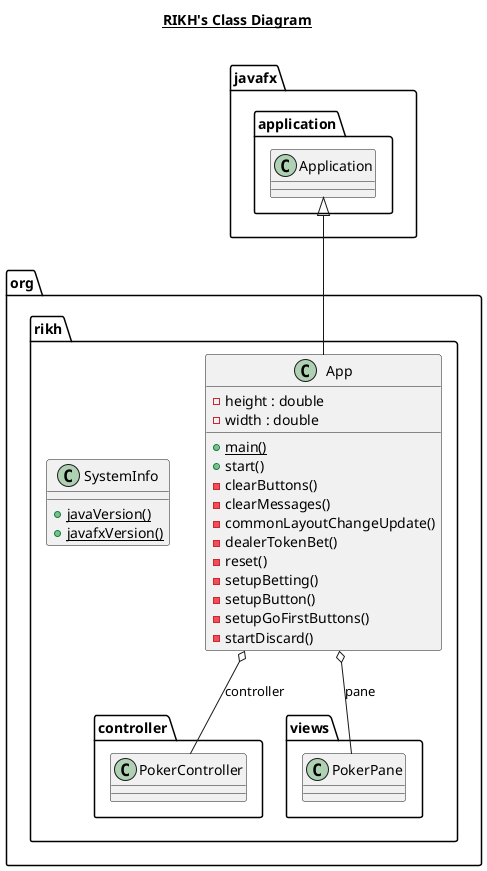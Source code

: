 @startuml

title __RIKH's Class Diagram__\n

  namespace org.rikh {
    namespace org.rikh {
      class org.rikh.App {
          - height : double
          - width : double
          {static} + main()
          + start()
          - clearButtons()
          - clearMessages()
          - commonLayoutChangeUpdate()
          - dealerTokenBet()
          - reset()
          - setupBetting()
          - setupButton()
          - setupGoFirstButtons()
          - startDiscard()
      }
    }
  }


  namespace org.rikh {
    namespace org.rikh {
      class org.rikh.SystemInfo {
          {static} + javaVersion()
          {static} + javafxVersion()
      }
    }
  }


  org.rikh.App -up-|> javafx.application.Application
  org.rikh.App o-- org.rikh.controller.PokerController : controller
  org.rikh.App o-- org.rikh.views.PokerPane : pane

@enduml
